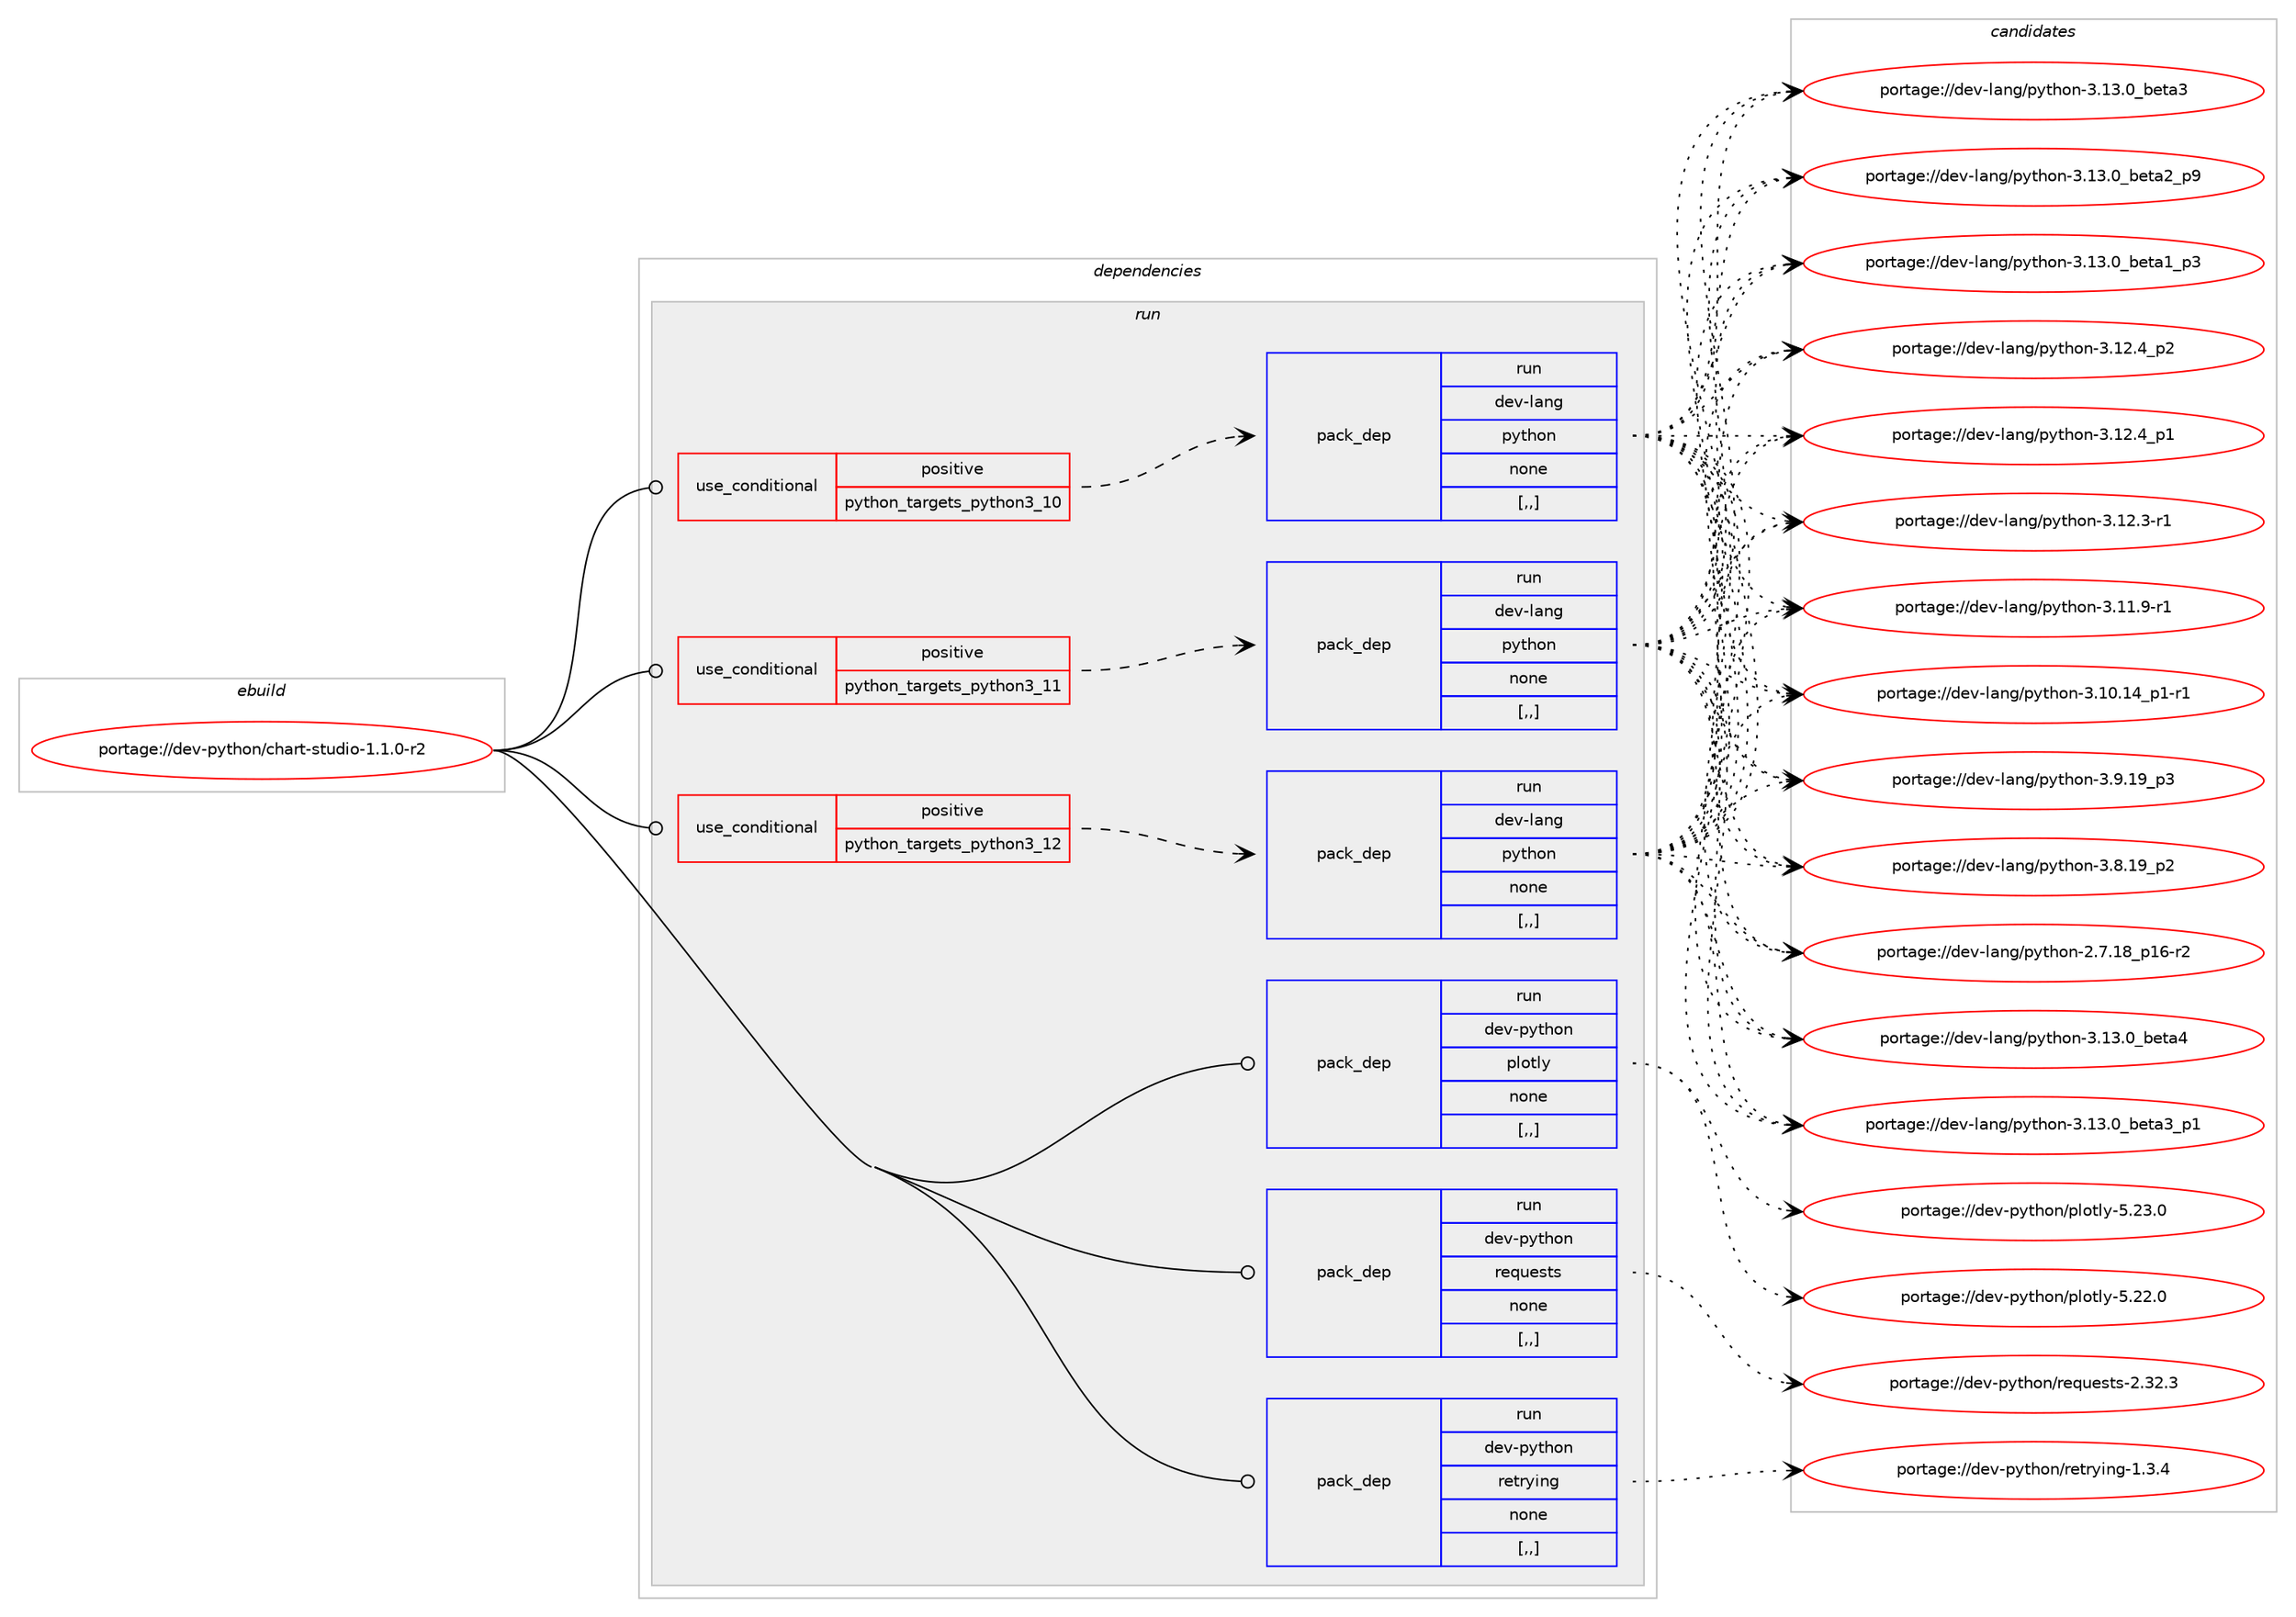 digraph prolog {

# *************
# Graph options
# *************

newrank=true;
concentrate=true;
compound=true;
graph [rankdir=LR,fontname=Helvetica,fontsize=10,ranksep=1.5];#, ranksep=2.5, nodesep=0.2];
edge  [arrowhead=vee];
node  [fontname=Helvetica,fontsize=10];

# **********
# The ebuild
# **********

subgraph cluster_leftcol {
color=gray;
label=<<i>ebuild</i>>;
id [label="portage://dev-python/chart-studio-1.1.0-r2", color=red, width=4, href="../dev-python/chart-studio-1.1.0-r2.svg"];
}

# ****************
# The dependencies
# ****************

subgraph cluster_midcol {
color=gray;
label=<<i>dependencies</i>>;
subgraph cluster_compile {
fillcolor="#eeeeee";
style=filled;
label=<<i>compile</i>>;
}
subgraph cluster_compileandrun {
fillcolor="#eeeeee";
style=filled;
label=<<i>compile and run</i>>;
}
subgraph cluster_run {
fillcolor="#eeeeee";
style=filled;
label=<<i>run</i>>;
subgraph cond31734 {
dependency143952 [label=<<TABLE BORDER="0" CELLBORDER="1" CELLSPACING="0" CELLPADDING="4"><TR><TD ROWSPAN="3" CELLPADDING="10">use_conditional</TD></TR><TR><TD>positive</TD></TR><TR><TD>python_targets_python3_10</TD></TR></TABLE>>, shape=none, color=red];
subgraph pack110971 {
dependency143953 [label=<<TABLE BORDER="0" CELLBORDER="1" CELLSPACING="0" CELLPADDING="4" WIDTH="220"><TR><TD ROWSPAN="6" CELLPADDING="30">pack_dep</TD></TR><TR><TD WIDTH="110">run</TD></TR><TR><TD>dev-lang</TD></TR><TR><TD>python</TD></TR><TR><TD>none</TD></TR><TR><TD>[,,]</TD></TR></TABLE>>, shape=none, color=blue];
}
dependency143952:e -> dependency143953:w [weight=20,style="dashed",arrowhead="vee"];
}
id:e -> dependency143952:w [weight=20,style="solid",arrowhead="odot"];
subgraph cond31735 {
dependency143954 [label=<<TABLE BORDER="0" CELLBORDER="1" CELLSPACING="0" CELLPADDING="4"><TR><TD ROWSPAN="3" CELLPADDING="10">use_conditional</TD></TR><TR><TD>positive</TD></TR><TR><TD>python_targets_python3_11</TD></TR></TABLE>>, shape=none, color=red];
subgraph pack110972 {
dependency143955 [label=<<TABLE BORDER="0" CELLBORDER="1" CELLSPACING="0" CELLPADDING="4" WIDTH="220"><TR><TD ROWSPAN="6" CELLPADDING="30">pack_dep</TD></TR><TR><TD WIDTH="110">run</TD></TR><TR><TD>dev-lang</TD></TR><TR><TD>python</TD></TR><TR><TD>none</TD></TR><TR><TD>[,,]</TD></TR></TABLE>>, shape=none, color=blue];
}
dependency143954:e -> dependency143955:w [weight=20,style="dashed",arrowhead="vee"];
}
id:e -> dependency143954:w [weight=20,style="solid",arrowhead="odot"];
subgraph cond31736 {
dependency143956 [label=<<TABLE BORDER="0" CELLBORDER="1" CELLSPACING="0" CELLPADDING="4"><TR><TD ROWSPAN="3" CELLPADDING="10">use_conditional</TD></TR><TR><TD>positive</TD></TR><TR><TD>python_targets_python3_12</TD></TR></TABLE>>, shape=none, color=red];
subgraph pack110973 {
dependency143957 [label=<<TABLE BORDER="0" CELLBORDER="1" CELLSPACING="0" CELLPADDING="4" WIDTH="220"><TR><TD ROWSPAN="6" CELLPADDING="30">pack_dep</TD></TR><TR><TD WIDTH="110">run</TD></TR><TR><TD>dev-lang</TD></TR><TR><TD>python</TD></TR><TR><TD>none</TD></TR><TR><TD>[,,]</TD></TR></TABLE>>, shape=none, color=blue];
}
dependency143956:e -> dependency143957:w [weight=20,style="dashed",arrowhead="vee"];
}
id:e -> dependency143956:w [weight=20,style="solid",arrowhead="odot"];
subgraph pack110974 {
dependency143958 [label=<<TABLE BORDER="0" CELLBORDER="1" CELLSPACING="0" CELLPADDING="4" WIDTH="220"><TR><TD ROWSPAN="6" CELLPADDING="30">pack_dep</TD></TR><TR><TD WIDTH="110">run</TD></TR><TR><TD>dev-python</TD></TR><TR><TD>plotly</TD></TR><TR><TD>none</TD></TR><TR><TD>[,,]</TD></TR></TABLE>>, shape=none, color=blue];
}
id:e -> dependency143958:w [weight=20,style="solid",arrowhead="odot"];
subgraph pack110975 {
dependency143959 [label=<<TABLE BORDER="0" CELLBORDER="1" CELLSPACING="0" CELLPADDING="4" WIDTH="220"><TR><TD ROWSPAN="6" CELLPADDING="30">pack_dep</TD></TR><TR><TD WIDTH="110">run</TD></TR><TR><TD>dev-python</TD></TR><TR><TD>requests</TD></TR><TR><TD>none</TD></TR><TR><TD>[,,]</TD></TR></TABLE>>, shape=none, color=blue];
}
id:e -> dependency143959:w [weight=20,style="solid",arrowhead="odot"];
subgraph pack110976 {
dependency143960 [label=<<TABLE BORDER="0" CELLBORDER="1" CELLSPACING="0" CELLPADDING="4" WIDTH="220"><TR><TD ROWSPAN="6" CELLPADDING="30">pack_dep</TD></TR><TR><TD WIDTH="110">run</TD></TR><TR><TD>dev-python</TD></TR><TR><TD>retrying</TD></TR><TR><TD>none</TD></TR><TR><TD>[,,]</TD></TR></TABLE>>, shape=none, color=blue];
}
id:e -> dependency143960:w [weight=20,style="solid",arrowhead="odot"];
}
}

# **************
# The candidates
# **************

subgraph cluster_choices {
rank=same;
color=gray;
label=<<i>candidates</i>>;

subgraph choice110971 {
color=black;
nodesep=1;
choice1001011184510897110103471121211161041111104551464951464895981011169752 [label="portage://dev-lang/python-3.13.0_beta4", color=red, width=4,href="../dev-lang/python-3.13.0_beta4.svg"];
choice10010111845108971101034711212111610411111045514649514648959810111697519511249 [label="portage://dev-lang/python-3.13.0_beta3_p1", color=red, width=4,href="../dev-lang/python-3.13.0_beta3_p1.svg"];
choice1001011184510897110103471121211161041111104551464951464895981011169751 [label="portage://dev-lang/python-3.13.0_beta3", color=red, width=4,href="../dev-lang/python-3.13.0_beta3.svg"];
choice10010111845108971101034711212111610411111045514649514648959810111697509511257 [label="portage://dev-lang/python-3.13.0_beta2_p9", color=red, width=4,href="../dev-lang/python-3.13.0_beta2_p9.svg"];
choice10010111845108971101034711212111610411111045514649514648959810111697499511251 [label="portage://dev-lang/python-3.13.0_beta1_p3", color=red, width=4,href="../dev-lang/python-3.13.0_beta1_p3.svg"];
choice100101118451089711010347112121116104111110455146495046529511250 [label="portage://dev-lang/python-3.12.4_p2", color=red, width=4,href="../dev-lang/python-3.12.4_p2.svg"];
choice100101118451089711010347112121116104111110455146495046529511249 [label="portage://dev-lang/python-3.12.4_p1", color=red, width=4,href="../dev-lang/python-3.12.4_p1.svg"];
choice100101118451089711010347112121116104111110455146495046514511449 [label="portage://dev-lang/python-3.12.3-r1", color=red, width=4,href="../dev-lang/python-3.12.3-r1.svg"];
choice100101118451089711010347112121116104111110455146494946574511449 [label="portage://dev-lang/python-3.11.9-r1", color=red, width=4,href="../dev-lang/python-3.11.9-r1.svg"];
choice100101118451089711010347112121116104111110455146494846495295112494511449 [label="portage://dev-lang/python-3.10.14_p1-r1", color=red, width=4,href="../dev-lang/python-3.10.14_p1-r1.svg"];
choice100101118451089711010347112121116104111110455146574649579511251 [label="portage://dev-lang/python-3.9.19_p3", color=red, width=4,href="../dev-lang/python-3.9.19_p3.svg"];
choice100101118451089711010347112121116104111110455146564649579511250 [label="portage://dev-lang/python-3.8.19_p2", color=red, width=4,href="../dev-lang/python-3.8.19_p2.svg"];
choice100101118451089711010347112121116104111110455046554649569511249544511450 [label="portage://dev-lang/python-2.7.18_p16-r2", color=red, width=4,href="../dev-lang/python-2.7.18_p16-r2.svg"];
dependency143953:e -> choice1001011184510897110103471121211161041111104551464951464895981011169752:w [style=dotted,weight="100"];
dependency143953:e -> choice10010111845108971101034711212111610411111045514649514648959810111697519511249:w [style=dotted,weight="100"];
dependency143953:e -> choice1001011184510897110103471121211161041111104551464951464895981011169751:w [style=dotted,weight="100"];
dependency143953:e -> choice10010111845108971101034711212111610411111045514649514648959810111697509511257:w [style=dotted,weight="100"];
dependency143953:e -> choice10010111845108971101034711212111610411111045514649514648959810111697499511251:w [style=dotted,weight="100"];
dependency143953:e -> choice100101118451089711010347112121116104111110455146495046529511250:w [style=dotted,weight="100"];
dependency143953:e -> choice100101118451089711010347112121116104111110455146495046529511249:w [style=dotted,weight="100"];
dependency143953:e -> choice100101118451089711010347112121116104111110455146495046514511449:w [style=dotted,weight="100"];
dependency143953:e -> choice100101118451089711010347112121116104111110455146494946574511449:w [style=dotted,weight="100"];
dependency143953:e -> choice100101118451089711010347112121116104111110455146494846495295112494511449:w [style=dotted,weight="100"];
dependency143953:e -> choice100101118451089711010347112121116104111110455146574649579511251:w [style=dotted,weight="100"];
dependency143953:e -> choice100101118451089711010347112121116104111110455146564649579511250:w [style=dotted,weight="100"];
dependency143953:e -> choice100101118451089711010347112121116104111110455046554649569511249544511450:w [style=dotted,weight="100"];
}
subgraph choice110972 {
color=black;
nodesep=1;
choice1001011184510897110103471121211161041111104551464951464895981011169752 [label="portage://dev-lang/python-3.13.0_beta4", color=red, width=4,href="../dev-lang/python-3.13.0_beta4.svg"];
choice10010111845108971101034711212111610411111045514649514648959810111697519511249 [label="portage://dev-lang/python-3.13.0_beta3_p1", color=red, width=4,href="../dev-lang/python-3.13.0_beta3_p1.svg"];
choice1001011184510897110103471121211161041111104551464951464895981011169751 [label="portage://dev-lang/python-3.13.0_beta3", color=red, width=4,href="../dev-lang/python-3.13.0_beta3.svg"];
choice10010111845108971101034711212111610411111045514649514648959810111697509511257 [label="portage://dev-lang/python-3.13.0_beta2_p9", color=red, width=4,href="../dev-lang/python-3.13.0_beta2_p9.svg"];
choice10010111845108971101034711212111610411111045514649514648959810111697499511251 [label="portage://dev-lang/python-3.13.0_beta1_p3", color=red, width=4,href="../dev-lang/python-3.13.0_beta1_p3.svg"];
choice100101118451089711010347112121116104111110455146495046529511250 [label="portage://dev-lang/python-3.12.4_p2", color=red, width=4,href="../dev-lang/python-3.12.4_p2.svg"];
choice100101118451089711010347112121116104111110455146495046529511249 [label="portage://dev-lang/python-3.12.4_p1", color=red, width=4,href="../dev-lang/python-3.12.4_p1.svg"];
choice100101118451089711010347112121116104111110455146495046514511449 [label="portage://dev-lang/python-3.12.3-r1", color=red, width=4,href="../dev-lang/python-3.12.3-r1.svg"];
choice100101118451089711010347112121116104111110455146494946574511449 [label="portage://dev-lang/python-3.11.9-r1", color=red, width=4,href="../dev-lang/python-3.11.9-r1.svg"];
choice100101118451089711010347112121116104111110455146494846495295112494511449 [label="portage://dev-lang/python-3.10.14_p1-r1", color=red, width=4,href="../dev-lang/python-3.10.14_p1-r1.svg"];
choice100101118451089711010347112121116104111110455146574649579511251 [label="portage://dev-lang/python-3.9.19_p3", color=red, width=4,href="../dev-lang/python-3.9.19_p3.svg"];
choice100101118451089711010347112121116104111110455146564649579511250 [label="portage://dev-lang/python-3.8.19_p2", color=red, width=4,href="../dev-lang/python-3.8.19_p2.svg"];
choice100101118451089711010347112121116104111110455046554649569511249544511450 [label="portage://dev-lang/python-2.7.18_p16-r2", color=red, width=4,href="../dev-lang/python-2.7.18_p16-r2.svg"];
dependency143955:e -> choice1001011184510897110103471121211161041111104551464951464895981011169752:w [style=dotted,weight="100"];
dependency143955:e -> choice10010111845108971101034711212111610411111045514649514648959810111697519511249:w [style=dotted,weight="100"];
dependency143955:e -> choice1001011184510897110103471121211161041111104551464951464895981011169751:w [style=dotted,weight="100"];
dependency143955:e -> choice10010111845108971101034711212111610411111045514649514648959810111697509511257:w [style=dotted,weight="100"];
dependency143955:e -> choice10010111845108971101034711212111610411111045514649514648959810111697499511251:w [style=dotted,weight="100"];
dependency143955:e -> choice100101118451089711010347112121116104111110455146495046529511250:w [style=dotted,weight="100"];
dependency143955:e -> choice100101118451089711010347112121116104111110455146495046529511249:w [style=dotted,weight="100"];
dependency143955:e -> choice100101118451089711010347112121116104111110455146495046514511449:w [style=dotted,weight="100"];
dependency143955:e -> choice100101118451089711010347112121116104111110455146494946574511449:w [style=dotted,weight="100"];
dependency143955:e -> choice100101118451089711010347112121116104111110455146494846495295112494511449:w [style=dotted,weight="100"];
dependency143955:e -> choice100101118451089711010347112121116104111110455146574649579511251:w [style=dotted,weight="100"];
dependency143955:e -> choice100101118451089711010347112121116104111110455146564649579511250:w [style=dotted,weight="100"];
dependency143955:e -> choice100101118451089711010347112121116104111110455046554649569511249544511450:w [style=dotted,weight="100"];
}
subgraph choice110973 {
color=black;
nodesep=1;
choice1001011184510897110103471121211161041111104551464951464895981011169752 [label="portage://dev-lang/python-3.13.0_beta4", color=red, width=4,href="../dev-lang/python-3.13.0_beta4.svg"];
choice10010111845108971101034711212111610411111045514649514648959810111697519511249 [label="portage://dev-lang/python-3.13.0_beta3_p1", color=red, width=4,href="../dev-lang/python-3.13.0_beta3_p1.svg"];
choice1001011184510897110103471121211161041111104551464951464895981011169751 [label="portage://dev-lang/python-3.13.0_beta3", color=red, width=4,href="../dev-lang/python-3.13.0_beta3.svg"];
choice10010111845108971101034711212111610411111045514649514648959810111697509511257 [label="portage://dev-lang/python-3.13.0_beta2_p9", color=red, width=4,href="../dev-lang/python-3.13.0_beta2_p9.svg"];
choice10010111845108971101034711212111610411111045514649514648959810111697499511251 [label="portage://dev-lang/python-3.13.0_beta1_p3", color=red, width=4,href="../dev-lang/python-3.13.0_beta1_p3.svg"];
choice100101118451089711010347112121116104111110455146495046529511250 [label="portage://dev-lang/python-3.12.4_p2", color=red, width=4,href="../dev-lang/python-3.12.4_p2.svg"];
choice100101118451089711010347112121116104111110455146495046529511249 [label="portage://dev-lang/python-3.12.4_p1", color=red, width=4,href="../dev-lang/python-3.12.4_p1.svg"];
choice100101118451089711010347112121116104111110455146495046514511449 [label="portage://dev-lang/python-3.12.3-r1", color=red, width=4,href="../dev-lang/python-3.12.3-r1.svg"];
choice100101118451089711010347112121116104111110455146494946574511449 [label="portage://dev-lang/python-3.11.9-r1", color=red, width=4,href="../dev-lang/python-3.11.9-r1.svg"];
choice100101118451089711010347112121116104111110455146494846495295112494511449 [label="portage://dev-lang/python-3.10.14_p1-r1", color=red, width=4,href="../dev-lang/python-3.10.14_p1-r1.svg"];
choice100101118451089711010347112121116104111110455146574649579511251 [label="portage://dev-lang/python-3.9.19_p3", color=red, width=4,href="../dev-lang/python-3.9.19_p3.svg"];
choice100101118451089711010347112121116104111110455146564649579511250 [label="portage://dev-lang/python-3.8.19_p2", color=red, width=4,href="../dev-lang/python-3.8.19_p2.svg"];
choice100101118451089711010347112121116104111110455046554649569511249544511450 [label="portage://dev-lang/python-2.7.18_p16-r2", color=red, width=4,href="../dev-lang/python-2.7.18_p16-r2.svg"];
dependency143957:e -> choice1001011184510897110103471121211161041111104551464951464895981011169752:w [style=dotted,weight="100"];
dependency143957:e -> choice10010111845108971101034711212111610411111045514649514648959810111697519511249:w [style=dotted,weight="100"];
dependency143957:e -> choice1001011184510897110103471121211161041111104551464951464895981011169751:w [style=dotted,weight="100"];
dependency143957:e -> choice10010111845108971101034711212111610411111045514649514648959810111697509511257:w [style=dotted,weight="100"];
dependency143957:e -> choice10010111845108971101034711212111610411111045514649514648959810111697499511251:w [style=dotted,weight="100"];
dependency143957:e -> choice100101118451089711010347112121116104111110455146495046529511250:w [style=dotted,weight="100"];
dependency143957:e -> choice100101118451089711010347112121116104111110455146495046529511249:w [style=dotted,weight="100"];
dependency143957:e -> choice100101118451089711010347112121116104111110455146495046514511449:w [style=dotted,weight="100"];
dependency143957:e -> choice100101118451089711010347112121116104111110455146494946574511449:w [style=dotted,weight="100"];
dependency143957:e -> choice100101118451089711010347112121116104111110455146494846495295112494511449:w [style=dotted,weight="100"];
dependency143957:e -> choice100101118451089711010347112121116104111110455146574649579511251:w [style=dotted,weight="100"];
dependency143957:e -> choice100101118451089711010347112121116104111110455146564649579511250:w [style=dotted,weight="100"];
dependency143957:e -> choice100101118451089711010347112121116104111110455046554649569511249544511450:w [style=dotted,weight="100"];
}
subgraph choice110974 {
color=black;
nodesep=1;
choice100101118451121211161041111104711210811111610812145534650514648 [label="portage://dev-python/plotly-5.23.0", color=red, width=4,href="../dev-python/plotly-5.23.0.svg"];
choice100101118451121211161041111104711210811111610812145534650504648 [label="portage://dev-python/plotly-5.22.0", color=red, width=4,href="../dev-python/plotly-5.22.0.svg"];
dependency143958:e -> choice100101118451121211161041111104711210811111610812145534650514648:w [style=dotted,weight="100"];
dependency143958:e -> choice100101118451121211161041111104711210811111610812145534650504648:w [style=dotted,weight="100"];
}
subgraph choice110975 {
color=black;
nodesep=1;
choice100101118451121211161041111104711410111311710111511611545504651504651 [label="portage://dev-python/requests-2.32.3", color=red, width=4,href="../dev-python/requests-2.32.3.svg"];
dependency143959:e -> choice100101118451121211161041111104711410111311710111511611545504651504651:w [style=dotted,weight="100"];
}
subgraph choice110976 {
color=black;
nodesep=1;
choice1001011184511212111610411111047114101116114121105110103454946514652 [label="portage://dev-python/retrying-1.3.4", color=red, width=4,href="../dev-python/retrying-1.3.4.svg"];
dependency143960:e -> choice1001011184511212111610411111047114101116114121105110103454946514652:w [style=dotted,weight="100"];
}
}

}
